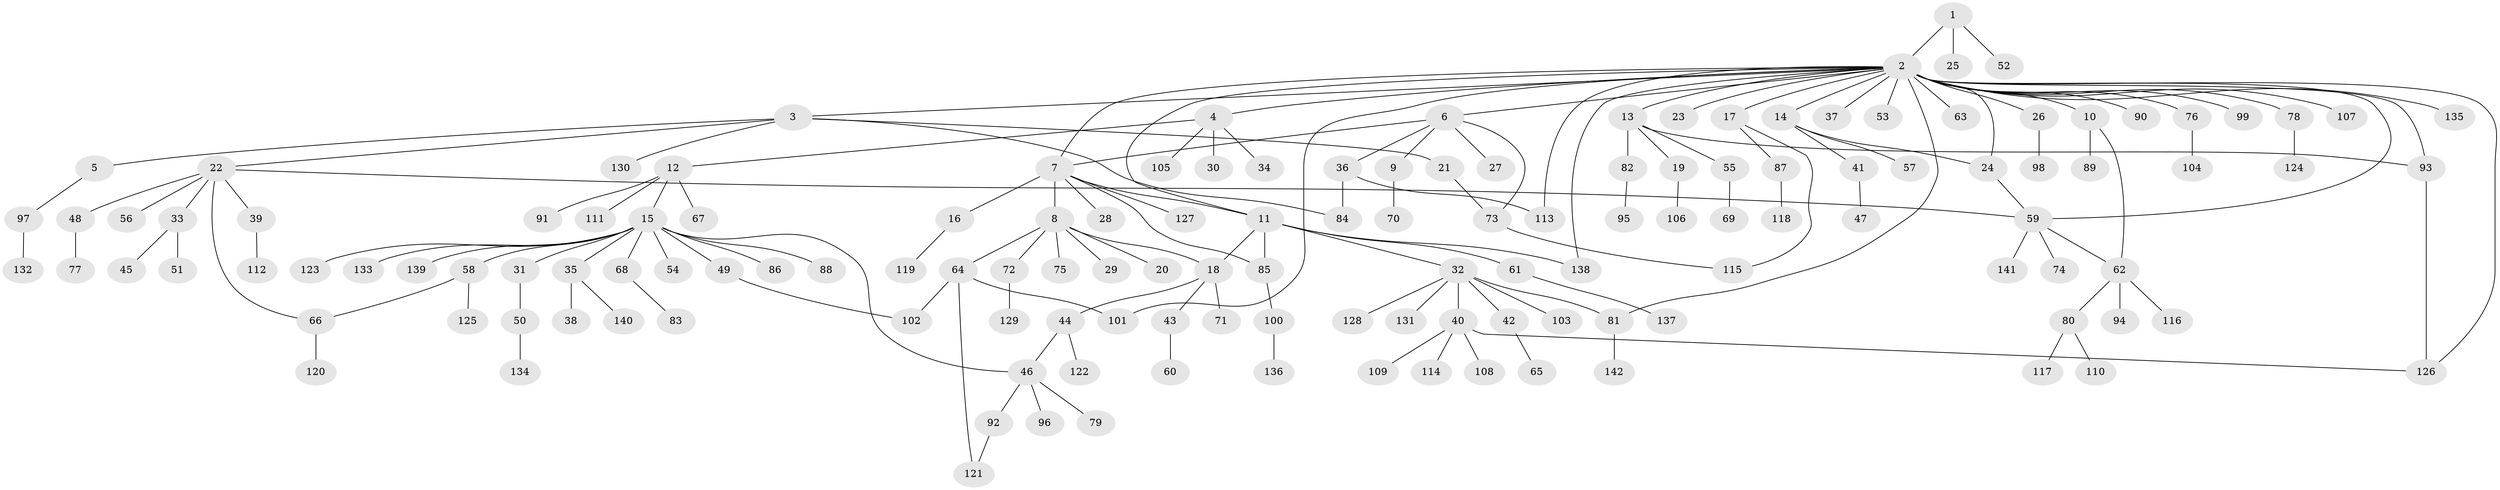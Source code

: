 // coarse degree distribution, {3: 0.102803738317757, 27: 0.009345794392523364, 5: 0.037383177570093455, 4: 0.04672897196261682, 2: 0.18691588785046728, 11: 0.018691588785046728, 6: 0.009345794392523364, 12: 0.009345794392523364, 13: 0.009345794392523364, 1: 0.5700934579439252}
// Generated by graph-tools (version 1.1) at 2025/23/03/03/25 07:23:50]
// undirected, 142 vertices, 163 edges
graph export_dot {
graph [start="1"]
  node [color=gray90,style=filled];
  1;
  2;
  3;
  4;
  5;
  6;
  7;
  8;
  9;
  10;
  11;
  12;
  13;
  14;
  15;
  16;
  17;
  18;
  19;
  20;
  21;
  22;
  23;
  24;
  25;
  26;
  27;
  28;
  29;
  30;
  31;
  32;
  33;
  34;
  35;
  36;
  37;
  38;
  39;
  40;
  41;
  42;
  43;
  44;
  45;
  46;
  47;
  48;
  49;
  50;
  51;
  52;
  53;
  54;
  55;
  56;
  57;
  58;
  59;
  60;
  61;
  62;
  63;
  64;
  65;
  66;
  67;
  68;
  69;
  70;
  71;
  72;
  73;
  74;
  75;
  76;
  77;
  78;
  79;
  80;
  81;
  82;
  83;
  84;
  85;
  86;
  87;
  88;
  89;
  90;
  91;
  92;
  93;
  94;
  95;
  96;
  97;
  98;
  99;
  100;
  101;
  102;
  103;
  104;
  105;
  106;
  107;
  108;
  109;
  110;
  111;
  112;
  113;
  114;
  115;
  116;
  117;
  118;
  119;
  120;
  121;
  122;
  123;
  124;
  125;
  126;
  127;
  128;
  129;
  130;
  131;
  132;
  133;
  134;
  135;
  136;
  137;
  138;
  139;
  140;
  141;
  142;
  1 -- 2;
  1 -- 25;
  1 -- 52;
  2 -- 3;
  2 -- 4;
  2 -- 6;
  2 -- 7;
  2 -- 10;
  2 -- 11;
  2 -- 13;
  2 -- 14;
  2 -- 17;
  2 -- 23;
  2 -- 24;
  2 -- 26;
  2 -- 37;
  2 -- 53;
  2 -- 59;
  2 -- 63;
  2 -- 76;
  2 -- 78;
  2 -- 81;
  2 -- 90;
  2 -- 93;
  2 -- 99;
  2 -- 101;
  2 -- 107;
  2 -- 113;
  2 -- 126;
  2 -- 135;
  2 -- 138;
  3 -- 5;
  3 -- 21;
  3 -- 22;
  3 -- 84;
  3 -- 130;
  4 -- 12;
  4 -- 30;
  4 -- 34;
  4 -- 105;
  5 -- 97;
  6 -- 7;
  6 -- 9;
  6 -- 27;
  6 -- 36;
  6 -- 73;
  7 -- 8;
  7 -- 11;
  7 -- 16;
  7 -- 28;
  7 -- 85;
  7 -- 127;
  8 -- 18;
  8 -- 20;
  8 -- 29;
  8 -- 64;
  8 -- 72;
  8 -- 75;
  9 -- 70;
  10 -- 62;
  10 -- 89;
  11 -- 18;
  11 -- 32;
  11 -- 61;
  11 -- 85;
  11 -- 138;
  12 -- 15;
  12 -- 67;
  12 -- 91;
  12 -- 111;
  13 -- 19;
  13 -- 55;
  13 -- 82;
  13 -- 93;
  14 -- 24;
  14 -- 41;
  14 -- 57;
  15 -- 31;
  15 -- 35;
  15 -- 46;
  15 -- 49;
  15 -- 54;
  15 -- 58;
  15 -- 68;
  15 -- 86;
  15 -- 88;
  15 -- 123;
  15 -- 133;
  15 -- 139;
  16 -- 119;
  17 -- 87;
  17 -- 115;
  18 -- 43;
  18 -- 44;
  18 -- 71;
  19 -- 106;
  21 -- 73;
  22 -- 33;
  22 -- 39;
  22 -- 48;
  22 -- 56;
  22 -- 59;
  22 -- 66;
  24 -- 59;
  26 -- 98;
  31 -- 50;
  32 -- 40;
  32 -- 42;
  32 -- 81;
  32 -- 103;
  32 -- 128;
  32 -- 131;
  33 -- 45;
  33 -- 51;
  35 -- 38;
  35 -- 140;
  36 -- 84;
  36 -- 113;
  39 -- 112;
  40 -- 108;
  40 -- 109;
  40 -- 114;
  40 -- 126;
  41 -- 47;
  42 -- 65;
  43 -- 60;
  44 -- 46;
  44 -- 122;
  46 -- 79;
  46 -- 92;
  46 -- 96;
  48 -- 77;
  49 -- 102;
  50 -- 134;
  55 -- 69;
  58 -- 66;
  58 -- 125;
  59 -- 62;
  59 -- 74;
  59 -- 141;
  61 -- 137;
  62 -- 80;
  62 -- 94;
  62 -- 116;
  64 -- 101;
  64 -- 102;
  64 -- 121;
  66 -- 120;
  68 -- 83;
  72 -- 129;
  73 -- 115;
  76 -- 104;
  78 -- 124;
  80 -- 110;
  80 -- 117;
  81 -- 142;
  82 -- 95;
  85 -- 100;
  87 -- 118;
  92 -- 121;
  93 -- 126;
  97 -- 132;
  100 -- 136;
}
